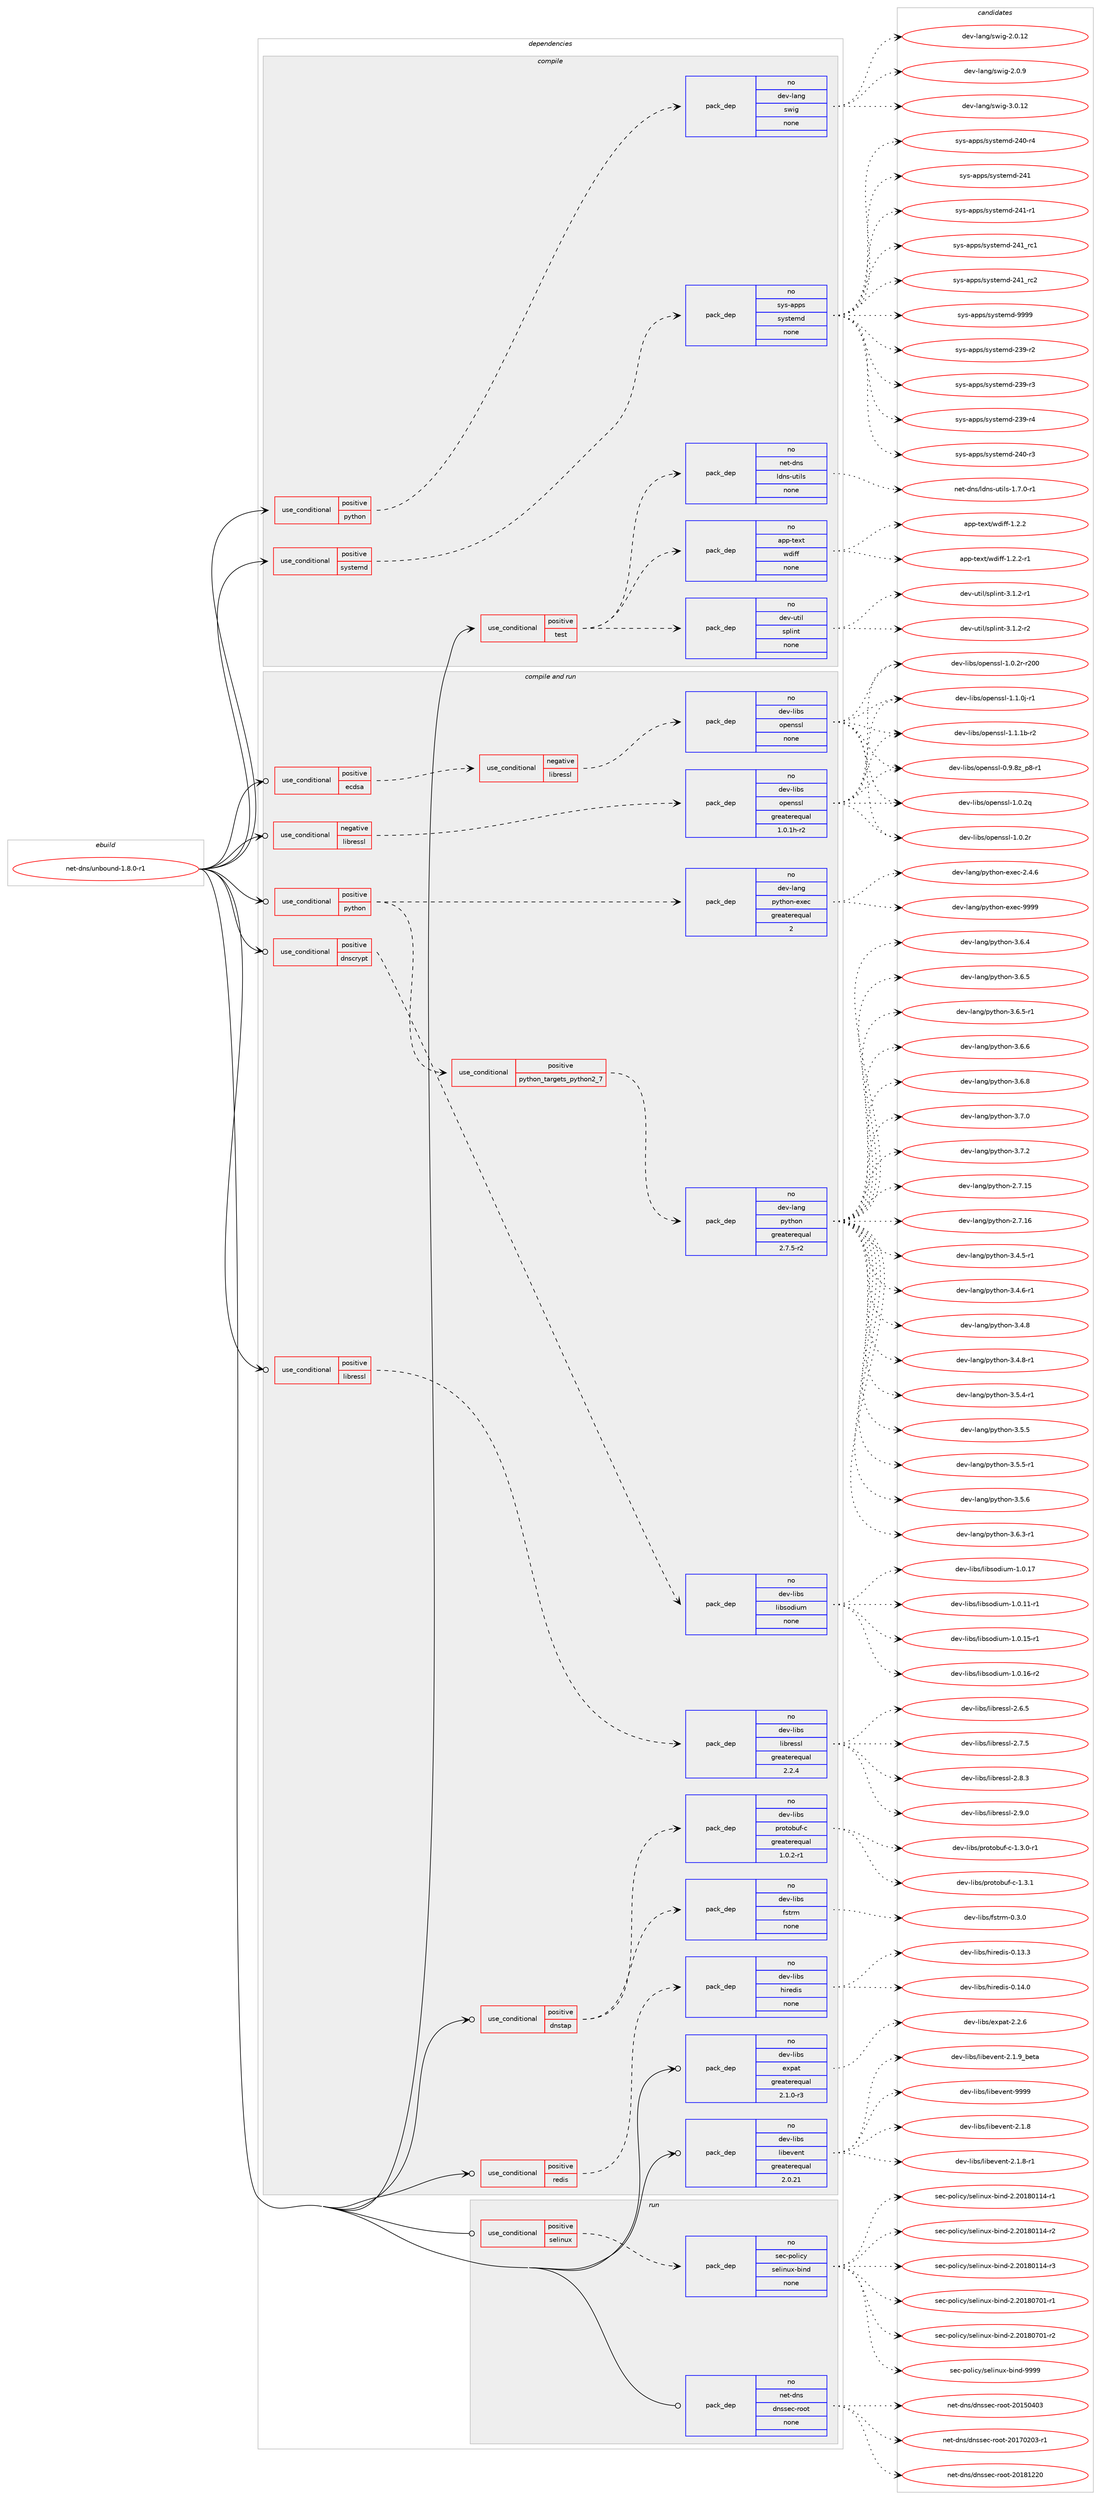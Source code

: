 digraph prolog {

# *************
# Graph options
# *************

newrank=true;
concentrate=true;
compound=true;
graph [rankdir=LR,fontname=Helvetica,fontsize=10,ranksep=1.5];#, ranksep=2.5, nodesep=0.2];
edge  [arrowhead=vee];
node  [fontname=Helvetica,fontsize=10];

# **********
# The ebuild
# **********

subgraph cluster_leftcol {
color=gray;
rank=same;
label=<<i>ebuild</i>>;
id [label="net-dns/unbound-1.8.0-r1", color=red, width=4, href="../net-dns/unbound-1.8.0-r1.svg"];
}

# ****************
# The dependencies
# ****************

subgraph cluster_midcol {
color=gray;
label=<<i>dependencies</i>>;
subgraph cluster_compile {
fillcolor="#eeeeee";
style=filled;
label=<<i>compile</i>>;
subgraph cond444086 {
dependency1651272 [label=<<TABLE BORDER="0" CELLBORDER="1" CELLSPACING="0" CELLPADDING="4"><TR><TD ROWSPAN="3" CELLPADDING="10">use_conditional</TD></TR><TR><TD>positive</TD></TR><TR><TD>python</TD></TR></TABLE>>, shape=none, color=red];
subgraph pack1180443 {
dependency1651273 [label=<<TABLE BORDER="0" CELLBORDER="1" CELLSPACING="0" CELLPADDING="4" WIDTH="220"><TR><TD ROWSPAN="6" CELLPADDING="30">pack_dep</TD></TR><TR><TD WIDTH="110">no</TD></TR><TR><TD>dev-lang</TD></TR><TR><TD>swig</TD></TR><TR><TD>none</TD></TR><TR><TD></TD></TR></TABLE>>, shape=none, color=blue];
}
dependency1651272:e -> dependency1651273:w [weight=20,style="dashed",arrowhead="vee"];
}
id:e -> dependency1651272:w [weight=20,style="solid",arrowhead="vee"];
subgraph cond444087 {
dependency1651274 [label=<<TABLE BORDER="0" CELLBORDER="1" CELLSPACING="0" CELLPADDING="4"><TR><TD ROWSPAN="3" CELLPADDING="10">use_conditional</TD></TR><TR><TD>positive</TD></TR><TR><TD>systemd</TD></TR></TABLE>>, shape=none, color=red];
subgraph pack1180444 {
dependency1651275 [label=<<TABLE BORDER="0" CELLBORDER="1" CELLSPACING="0" CELLPADDING="4" WIDTH="220"><TR><TD ROWSPAN="6" CELLPADDING="30">pack_dep</TD></TR><TR><TD WIDTH="110">no</TD></TR><TR><TD>sys-apps</TD></TR><TR><TD>systemd</TD></TR><TR><TD>none</TD></TR><TR><TD></TD></TR></TABLE>>, shape=none, color=blue];
}
dependency1651274:e -> dependency1651275:w [weight=20,style="dashed",arrowhead="vee"];
}
id:e -> dependency1651274:w [weight=20,style="solid",arrowhead="vee"];
subgraph cond444088 {
dependency1651276 [label=<<TABLE BORDER="0" CELLBORDER="1" CELLSPACING="0" CELLPADDING="4"><TR><TD ROWSPAN="3" CELLPADDING="10">use_conditional</TD></TR><TR><TD>positive</TD></TR><TR><TD>test</TD></TR></TABLE>>, shape=none, color=red];
subgraph pack1180445 {
dependency1651277 [label=<<TABLE BORDER="0" CELLBORDER="1" CELLSPACING="0" CELLPADDING="4" WIDTH="220"><TR><TD ROWSPAN="6" CELLPADDING="30">pack_dep</TD></TR><TR><TD WIDTH="110">no</TD></TR><TR><TD>net-dns</TD></TR><TR><TD>ldns-utils</TD></TR><TR><TD>none</TD></TR><TR><TD></TD></TR></TABLE>>, shape=none, color=blue];
}
dependency1651276:e -> dependency1651277:w [weight=20,style="dashed",arrowhead="vee"];
subgraph pack1180446 {
dependency1651278 [label=<<TABLE BORDER="0" CELLBORDER="1" CELLSPACING="0" CELLPADDING="4" WIDTH="220"><TR><TD ROWSPAN="6" CELLPADDING="30">pack_dep</TD></TR><TR><TD WIDTH="110">no</TD></TR><TR><TD>dev-util</TD></TR><TR><TD>splint</TD></TR><TR><TD>none</TD></TR><TR><TD></TD></TR></TABLE>>, shape=none, color=blue];
}
dependency1651276:e -> dependency1651278:w [weight=20,style="dashed",arrowhead="vee"];
subgraph pack1180447 {
dependency1651279 [label=<<TABLE BORDER="0" CELLBORDER="1" CELLSPACING="0" CELLPADDING="4" WIDTH="220"><TR><TD ROWSPAN="6" CELLPADDING="30">pack_dep</TD></TR><TR><TD WIDTH="110">no</TD></TR><TR><TD>app-text</TD></TR><TR><TD>wdiff</TD></TR><TR><TD>none</TD></TR><TR><TD></TD></TR></TABLE>>, shape=none, color=blue];
}
dependency1651276:e -> dependency1651279:w [weight=20,style="dashed",arrowhead="vee"];
}
id:e -> dependency1651276:w [weight=20,style="solid",arrowhead="vee"];
}
subgraph cluster_compileandrun {
fillcolor="#eeeeee";
style=filled;
label=<<i>compile and run</i>>;
subgraph cond444089 {
dependency1651280 [label=<<TABLE BORDER="0" CELLBORDER="1" CELLSPACING="0" CELLPADDING="4"><TR><TD ROWSPAN="3" CELLPADDING="10">use_conditional</TD></TR><TR><TD>negative</TD></TR><TR><TD>libressl</TD></TR></TABLE>>, shape=none, color=red];
subgraph pack1180448 {
dependency1651281 [label=<<TABLE BORDER="0" CELLBORDER="1" CELLSPACING="0" CELLPADDING="4" WIDTH="220"><TR><TD ROWSPAN="6" CELLPADDING="30">pack_dep</TD></TR><TR><TD WIDTH="110">no</TD></TR><TR><TD>dev-libs</TD></TR><TR><TD>openssl</TD></TR><TR><TD>greaterequal</TD></TR><TR><TD>1.0.1h-r2</TD></TR></TABLE>>, shape=none, color=blue];
}
dependency1651280:e -> dependency1651281:w [weight=20,style="dashed",arrowhead="vee"];
}
id:e -> dependency1651280:w [weight=20,style="solid",arrowhead="odotvee"];
subgraph cond444090 {
dependency1651282 [label=<<TABLE BORDER="0" CELLBORDER="1" CELLSPACING="0" CELLPADDING="4"><TR><TD ROWSPAN="3" CELLPADDING="10">use_conditional</TD></TR><TR><TD>positive</TD></TR><TR><TD>dnscrypt</TD></TR></TABLE>>, shape=none, color=red];
subgraph pack1180449 {
dependency1651283 [label=<<TABLE BORDER="0" CELLBORDER="1" CELLSPACING="0" CELLPADDING="4" WIDTH="220"><TR><TD ROWSPAN="6" CELLPADDING="30">pack_dep</TD></TR><TR><TD WIDTH="110">no</TD></TR><TR><TD>dev-libs</TD></TR><TR><TD>libsodium</TD></TR><TR><TD>none</TD></TR><TR><TD></TD></TR></TABLE>>, shape=none, color=blue];
}
dependency1651282:e -> dependency1651283:w [weight=20,style="dashed",arrowhead="vee"];
}
id:e -> dependency1651282:w [weight=20,style="solid",arrowhead="odotvee"];
subgraph cond444091 {
dependency1651284 [label=<<TABLE BORDER="0" CELLBORDER="1" CELLSPACING="0" CELLPADDING="4"><TR><TD ROWSPAN="3" CELLPADDING="10">use_conditional</TD></TR><TR><TD>positive</TD></TR><TR><TD>dnstap</TD></TR></TABLE>>, shape=none, color=red];
subgraph pack1180450 {
dependency1651285 [label=<<TABLE BORDER="0" CELLBORDER="1" CELLSPACING="0" CELLPADDING="4" WIDTH="220"><TR><TD ROWSPAN="6" CELLPADDING="30">pack_dep</TD></TR><TR><TD WIDTH="110">no</TD></TR><TR><TD>dev-libs</TD></TR><TR><TD>fstrm</TD></TR><TR><TD>none</TD></TR><TR><TD></TD></TR></TABLE>>, shape=none, color=blue];
}
dependency1651284:e -> dependency1651285:w [weight=20,style="dashed",arrowhead="vee"];
subgraph pack1180451 {
dependency1651286 [label=<<TABLE BORDER="0" CELLBORDER="1" CELLSPACING="0" CELLPADDING="4" WIDTH="220"><TR><TD ROWSPAN="6" CELLPADDING="30">pack_dep</TD></TR><TR><TD WIDTH="110">no</TD></TR><TR><TD>dev-libs</TD></TR><TR><TD>protobuf-c</TD></TR><TR><TD>greaterequal</TD></TR><TR><TD>1.0.2-r1</TD></TR></TABLE>>, shape=none, color=blue];
}
dependency1651284:e -> dependency1651286:w [weight=20,style="dashed",arrowhead="vee"];
}
id:e -> dependency1651284:w [weight=20,style="solid",arrowhead="odotvee"];
subgraph cond444092 {
dependency1651287 [label=<<TABLE BORDER="0" CELLBORDER="1" CELLSPACING="0" CELLPADDING="4"><TR><TD ROWSPAN="3" CELLPADDING="10">use_conditional</TD></TR><TR><TD>positive</TD></TR><TR><TD>ecdsa</TD></TR></TABLE>>, shape=none, color=red];
subgraph cond444093 {
dependency1651288 [label=<<TABLE BORDER="0" CELLBORDER="1" CELLSPACING="0" CELLPADDING="4"><TR><TD ROWSPAN="3" CELLPADDING="10">use_conditional</TD></TR><TR><TD>negative</TD></TR><TR><TD>libressl</TD></TR></TABLE>>, shape=none, color=red];
subgraph pack1180452 {
dependency1651289 [label=<<TABLE BORDER="0" CELLBORDER="1" CELLSPACING="0" CELLPADDING="4" WIDTH="220"><TR><TD ROWSPAN="6" CELLPADDING="30">pack_dep</TD></TR><TR><TD WIDTH="110">no</TD></TR><TR><TD>dev-libs</TD></TR><TR><TD>openssl</TD></TR><TR><TD>none</TD></TR><TR><TD></TD></TR></TABLE>>, shape=none, color=blue];
}
dependency1651288:e -> dependency1651289:w [weight=20,style="dashed",arrowhead="vee"];
}
dependency1651287:e -> dependency1651288:w [weight=20,style="dashed",arrowhead="vee"];
}
id:e -> dependency1651287:w [weight=20,style="solid",arrowhead="odotvee"];
subgraph cond444094 {
dependency1651290 [label=<<TABLE BORDER="0" CELLBORDER="1" CELLSPACING="0" CELLPADDING="4"><TR><TD ROWSPAN="3" CELLPADDING="10">use_conditional</TD></TR><TR><TD>positive</TD></TR><TR><TD>libressl</TD></TR></TABLE>>, shape=none, color=red];
subgraph pack1180453 {
dependency1651291 [label=<<TABLE BORDER="0" CELLBORDER="1" CELLSPACING="0" CELLPADDING="4" WIDTH="220"><TR><TD ROWSPAN="6" CELLPADDING="30">pack_dep</TD></TR><TR><TD WIDTH="110">no</TD></TR><TR><TD>dev-libs</TD></TR><TR><TD>libressl</TD></TR><TR><TD>greaterequal</TD></TR><TR><TD>2.2.4</TD></TR></TABLE>>, shape=none, color=blue];
}
dependency1651290:e -> dependency1651291:w [weight=20,style="dashed",arrowhead="vee"];
}
id:e -> dependency1651290:w [weight=20,style="solid",arrowhead="odotvee"];
subgraph cond444095 {
dependency1651292 [label=<<TABLE BORDER="0" CELLBORDER="1" CELLSPACING="0" CELLPADDING="4"><TR><TD ROWSPAN="3" CELLPADDING="10">use_conditional</TD></TR><TR><TD>positive</TD></TR><TR><TD>python</TD></TR></TABLE>>, shape=none, color=red];
subgraph cond444096 {
dependency1651293 [label=<<TABLE BORDER="0" CELLBORDER="1" CELLSPACING="0" CELLPADDING="4"><TR><TD ROWSPAN="3" CELLPADDING="10">use_conditional</TD></TR><TR><TD>positive</TD></TR><TR><TD>python_targets_python2_7</TD></TR></TABLE>>, shape=none, color=red];
subgraph pack1180454 {
dependency1651294 [label=<<TABLE BORDER="0" CELLBORDER="1" CELLSPACING="0" CELLPADDING="4" WIDTH="220"><TR><TD ROWSPAN="6" CELLPADDING="30">pack_dep</TD></TR><TR><TD WIDTH="110">no</TD></TR><TR><TD>dev-lang</TD></TR><TR><TD>python</TD></TR><TR><TD>greaterequal</TD></TR><TR><TD>2.7.5-r2</TD></TR></TABLE>>, shape=none, color=blue];
}
dependency1651293:e -> dependency1651294:w [weight=20,style="dashed",arrowhead="vee"];
}
dependency1651292:e -> dependency1651293:w [weight=20,style="dashed",arrowhead="vee"];
subgraph pack1180455 {
dependency1651295 [label=<<TABLE BORDER="0" CELLBORDER="1" CELLSPACING="0" CELLPADDING="4" WIDTH="220"><TR><TD ROWSPAN="6" CELLPADDING="30">pack_dep</TD></TR><TR><TD WIDTH="110">no</TD></TR><TR><TD>dev-lang</TD></TR><TR><TD>python-exec</TD></TR><TR><TD>greaterequal</TD></TR><TR><TD>2</TD></TR></TABLE>>, shape=none, color=blue];
}
dependency1651292:e -> dependency1651295:w [weight=20,style="dashed",arrowhead="vee"];
}
id:e -> dependency1651292:w [weight=20,style="solid",arrowhead="odotvee"];
subgraph cond444097 {
dependency1651296 [label=<<TABLE BORDER="0" CELLBORDER="1" CELLSPACING="0" CELLPADDING="4"><TR><TD ROWSPAN="3" CELLPADDING="10">use_conditional</TD></TR><TR><TD>positive</TD></TR><TR><TD>redis</TD></TR></TABLE>>, shape=none, color=red];
subgraph pack1180456 {
dependency1651297 [label=<<TABLE BORDER="0" CELLBORDER="1" CELLSPACING="0" CELLPADDING="4" WIDTH="220"><TR><TD ROWSPAN="6" CELLPADDING="30">pack_dep</TD></TR><TR><TD WIDTH="110">no</TD></TR><TR><TD>dev-libs</TD></TR><TR><TD>hiredis</TD></TR><TR><TD>none</TD></TR><TR><TD></TD></TR></TABLE>>, shape=none, color=blue];
}
dependency1651296:e -> dependency1651297:w [weight=20,style="dashed",arrowhead="vee"];
}
id:e -> dependency1651296:w [weight=20,style="solid",arrowhead="odotvee"];
subgraph pack1180457 {
dependency1651298 [label=<<TABLE BORDER="0" CELLBORDER="1" CELLSPACING="0" CELLPADDING="4" WIDTH="220"><TR><TD ROWSPAN="6" CELLPADDING="30">pack_dep</TD></TR><TR><TD WIDTH="110">no</TD></TR><TR><TD>dev-libs</TD></TR><TR><TD>expat</TD></TR><TR><TD>greaterequal</TD></TR><TR><TD>2.1.0-r3</TD></TR></TABLE>>, shape=none, color=blue];
}
id:e -> dependency1651298:w [weight=20,style="solid",arrowhead="odotvee"];
subgraph pack1180458 {
dependency1651299 [label=<<TABLE BORDER="0" CELLBORDER="1" CELLSPACING="0" CELLPADDING="4" WIDTH="220"><TR><TD ROWSPAN="6" CELLPADDING="30">pack_dep</TD></TR><TR><TD WIDTH="110">no</TD></TR><TR><TD>dev-libs</TD></TR><TR><TD>libevent</TD></TR><TR><TD>greaterequal</TD></TR><TR><TD>2.0.21</TD></TR></TABLE>>, shape=none, color=blue];
}
id:e -> dependency1651299:w [weight=20,style="solid",arrowhead="odotvee"];
}
subgraph cluster_run {
fillcolor="#eeeeee";
style=filled;
label=<<i>run</i>>;
subgraph cond444098 {
dependency1651300 [label=<<TABLE BORDER="0" CELLBORDER="1" CELLSPACING="0" CELLPADDING="4"><TR><TD ROWSPAN="3" CELLPADDING="10">use_conditional</TD></TR><TR><TD>positive</TD></TR><TR><TD>selinux</TD></TR></TABLE>>, shape=none, color=red];
subgraph pack1180459 {
dependency1651301 [label=<<TABLE BORDER="0" CELLBORDER="1" CELLSPACING="0" CELLPADDING="4" WIDTH="220"><TR><TD ROWSPAN="6" CELLPADDING="30">pack_dep</TD></TR><TR><TD WIDTH="110">no</TD></TR><TR><TD>sec-policy</TD></TR><TR><TD>selinux-bind</TD></TR><TR><TD>none</TD></TR><TR><TD></TD></TR></TABLE>>, shape=none, color=blue];
}
dependency1651300:e -> dependency1651301:w [weight=20,style="dashed",arrowhead="vee"];
}
id:e -> dependency1651300:w [weight=20,style="solid",arrowhead="odot"];
subgraph pack1180460 {
dependency1651302 [label=<<TABLE BORDER="0" CELLBORDER="1" CELLSPACING="0" CELLPADDING="4" WIDTH="220"><TR><TD ROWSPAN="6" CELLPADDING="30">pack_dep</TD></TR><TR><TD WIDTH="110">no</TD></TR><TR><TD>net-dns</TD></TR><TR><TD>dnssec-root</TD></TR><TR><TD>none</TD></TR><TR><TD></TD></TR></TABLE>>, shape=none, color=blue];
}
id:e -> dependency1651302:w [weight=20,style="solid",arrowhead="odot"];
}
}

# **************
# The candidates
# **************

subgraph cluster_choices {
rank=same;
color=gray;
label=<<i>candidates</i>>;

subgraph choice1180443 {
color=black;
nodesep=1;
choice10010111845108971101034711511910510345504648464950 [label="dev-lang/swig-2.0.12", color=red, width=4,href="../dev-lang/swig-2.0.12.svg"];
choice100101118451089711010347115119105103455046484657 [label="dev-lang/swig-2.0.9", color=red, width=4,href="../dev-lang/swig-2.0.9.svg"];
choice10010111845108971101034711511910510345514648464950 [label="dev-lang/swig-3.0.12", color=red, width=4,href="../dev-lang/swig-3.0.12.svg"];
dependency1651273:e -> choice10010111845108971101034711511910510345504648464950:w [style=dotted,weight="100"];
dependency1651273:e -> choice100101118451089711010347115119105103455046484657:w [style=dotted,weight="100"];
dependency1651273:e -> choice10010111845108971101034711511910510345514648464950:w [style=dotted,weight="100"];
}
subgraph choice1180444 {
color=black;
nodesep=1;
choice115121115459711211211547115121115116101109100455051574511450 [label="sys-apps/systemd-239-r2", color=red, width=4,href="../sys-apps/systemd-239-r2.svg"];
choice115121115459711211211547115121115116101109100455051574511451 [label="sys-apps/systemd-239-r3", color=red, width=4,href="../sys-apps/systemd-239-r3.svg"];
choice115121115459711211211547115121115116101109100455051574511452 [label="sys-apps/systemd-239-r4", color=red, width=4,href="../sys-apps/systemd-239-r4.svg"];
choice115121115459711211211547115121115116101109100455052484511451 [label="sys-apps/systemd-240-r3", color=red, width=4,href="../sys-apps/systemd-240-r3.svg"];
choice115121115459711211211547115121115116101109100455052484511452 [label="sys-apps/systemd-240-r4", color=red, width=4,href="../sys-apps/systemd-240-r4.svg"];
choice11512111545971121121154711512111511610110910045505249 [label="sys-apps/systemd-241", color=red, width=4,href="../sys-apps/systemd-241.svg"];
choice115121115459711211211547115121115116101109100455052494511449 [label="sys-apps/systemd-241-r1", color=red, width=4,href="../sys-apps/systemd-241-r1.svg"];
choice11512111545971121121154711512111511610110910045505249951149949 [label="sys-apps/systemd-241_rc1", color=red, width=4,href="../sys-apps/systemd-241_rc1.svg"];
choice11512111545971121121154711512111511610110910045505249951149950 [label="sys-apps/systemd-241_rc2", color=red, width=4,href="../sys-apps/systemd-241_rc2.svg"];
choice1151211154597112112115471151211151161011091004557575757 [label="sys-apps/systemd-9999", color=red, width=4,href="../sys-apps/systemd-9999.svg"];
dependency1651275:e -> choice115121115459711211211547115121115116101109100455051574511450:w [style=dotted,weight="100"];
dependency1651275:e -> choice115121115459711211211547115121115116101109100455051574511451:w [style=dotted,weight="100"];
dependency1651275:e -> choice115121115459711211211547115121115116101109100455051574511452:w [style=dotted,weight="100"];
dependency1651275:e -> choice115121115459711211211547115121115116101109100455052484511451:w [style=dotted,weight="100"];
dependency1651275:e -> choice115121115459711211211547115121115116101109100455052484511452:w [style=dotted,weight="100"];
dependency1651275:e -> choice11512111545971121121154711512111511610110910045505249:w [style=dotted,weight="100"];
dependency1651275:e -> choice115121115459711211211547115121115116101109100455052494511449:w [style=dotted,weight="100"];
dependency1651275:e -> choice11512111545971121121154711512111511610110910045505249951149949:w [style=dotted,weight="100"];
dependency1651275:e -> choice11512111545971121121154711512111511610110910045505249951149950:w [style=dotted,weight="100"];
dependency1651275:e -> choice1151211154597112112115471151211151161011091004557575757:w [style=dotted,weight="100"];
}
subgraph choice1180445 {
color=black;
nodesep=1;
choice1101011164510011011547108100110115451171161051081154549465546484511449 [label="net-dns/ldns-utils-1.7.0-r1", color=red, width=4,href="../net-dns/ldns-utils-1.7.0-r1.svg"];
dependency1651277:e -> choice1101011164510011011547108100110115451171161051081154549465546484511449:w [style=dotted,weight="100"];
}
subgraph choice1180446 {
color=black;
nodesep=1;
choice10010111845117116105108471151121081051101164551464946504511449 [label="dev-util/splint-3.1.2-r1", color=red, width=4,href="../dev-util/splint-3.1.2-r1.svg"];
choice10010111845117116105108471151121081051101164551464946504511450 [label="dev-util/splint-3.1.2-r2", color=red, width=4,href="../dev-util/splint-3.1.2-r2.svg"];
dependency1651278:e -> choice10010111845117116105108471151121081051101164551464946504511449:w [style=dotted,weight="100"];
dependency1651278:e -> choice10010111845117116105108471151121081051101164551464946504511450:w [style=dotted,weight="100"];
}
subgraph choice1180447 {
color=black;
nodesep=1;
choice971121124511610112011647119100105102102454946504650 [label="app-text/wdiff-1.2.2", color=red, width=4,href="../app-text/wdiff-1.2.2.svg"];
choice9711211245116101120116471191001051021024549465046504511449 [label="app-text/wdiff-1.2.2-r1", color=red, width=4,href="../app-text/wdiff-1.2.2-r1.svg"];
dependency1651279:e -> choice971121124511610112011647119100105102102454946504650:w [style=dotted,weight="100"];
dependency1651279:e -> choice9711211245116101120116471191001051021024549465046504511449:w [style=dotted,weight="100"];
}
subgraph choice1180448 {
color=black;
nodesep=1;
choice10010111845108105981154711111210111011511510845484657465612295112564511449 [label="dev-libs/openssl-0.9.8z_p8-r1", color=red, width=4,href="../dev-libs/openssl-0.9.8z_p8-r1.svg"];
choice100101118451081059811547111112101110115115108454946484650113 [label="dev-libs/openssl-1.0.2q", color=red, width=4,href="../dev-libs/openssl-1.0.2q.svg"];
choice100101118451081059811547111112101110115115108454946484650114 [label="dev-libs/openssl-1.0.2r", color=red, width=4,href="../dev-libs/openssl-1.0.2r.svg"];
choice10010111845108105981154711111210111011511510845494648465011445114504848 [label="dev-libs/openssl-1.0.2r-r200", color=red, width=4,href="../dev-libs/openssl-1.0.2r-r200.svg"];
choice1001011184510810598115471111121011101151151084549464946481064511449 [label="dev-libs/openssl-1.1.0j-r1", color=red, width=4,href="../dev-libs/openssl-1.1.0j-r1.svg"];
choice100101118451081059811547111112101110115115108454946494649984511450 [label="dev-libs/openssl-1.1.1b-r2", color=red, width=4,href="../dev-libs/openssl-1.1.1b-r2.svg"];
dependency1651281:e -> choice10010111845108105981154711111210111011511510845484657465612295112564511449:w [style=dotted,weight="100"];
dependency1651281:e -> choice100101118451081059811547111112101110115115108454946484650113:w [style=dotted,weight="100"];
dependency1651281:e -> choice100101118451081059811547111112101110115115108454946484650114:w [style=dotted,weight="100"];
dependency1651281:e -> choice10010111845108105981154711111210111011511510845494648465011445114504848:w [style=dotted,weight="100"];
dependency1651281:e -> choice1001011184510810598115471111121011101151151084549464946481064511449:w [style=dotted,weight="100"];
dependency1651281:e -> choice100101118451081059811547111112101110115115108454946494649984511450:w [style=dotted,weight="100"];
}
subgraph choice1180449 {
color=black;
nodesep=1;
choice10010111845108105981154710810598115111100105117109454946484649494511449 [label="dev-libs/libsodium-1.0.11-r1", color=red, width=4,href="../dev-libs/libsodium-1.0.11-r1.svg"];
choice10010111845108105981154710810598115111100105117109454946484649534511449 [label="dev-libs/libsodium-1.0.15-r1", color=red, width=4,href="../dev-libs/libsodium-1.0.15-r1.svg"];
choice10010111845108105981154710810598115111100105117109454946484649544511450 [label="dev-libs/libsodium-1.0.16-r2", color=red, width=4,href="../dev-libs/libsodium-1.0.16-r2.svg"];
choice1001011184510810598115471081059811511110010511710945494648464955 [label="dev-libs/libsodium-1.0.17", color=red, width=4,href="../dev-libs/libsodium-1.0.17.svg"];
dependency1651283:e -> choice10010111845108105981154710810598115111100105117109454946484649494511449:w [style=dotted,weight="100"];
dependency1651283:e -> choice10010111845108105981154710810598115111100105117109454946484649534511449:w [style=dotted,weight="100"];
dependency1651283:e -> choice10010111845108105981154710810598115111100105117109454946484649544511450:w [style=dotted,weight="100"];
dependency1651283:e -> choice1001011184510810598115471081059811511110010511710945494648464955:w [style=dotted,weight="100"];
}
subgraph choice1180450 {
color=black;
nodesep=1;
choice100101118451081059811547102115116114109454846514648 [label="dev-libs/fstrm-0.3.0", color=red, width=4,href="../dev-libs/fstrm-0.3.0.svg"];
dependency1651285:e -> choice100101118451081059811547102115116114109454846514648:w [style=dotted,weight="100"];
}
subgraph choice1180451 {
color=black;
nodesep=1;
choice1001011184510810598115471121141111161119811710245994549465146484511449 [label="dev-libs/protobuf-c-1.3.0-r1", color=red, width=4,href="../dev-libs/protobuf-c-1.3.0-r1.svg"];
choice100101118451081059811547112114111116111981171024599454946514649 [label="dev-libs/protobuf-c-1.3.1", color=red, width=4,href="../dev-libs/protobuf-c-1.3.1.svg"];
dependency1651286:e -> choice1001011184510810598115471121141111161119811710245994549465146484511449:w [style=dotted,weight="100"];
dependency1651286:e -> choice100101118451081059811547112114111116111981171024599454946514649:w [style=dotted,weight="100"];
}
subgraph choice1180452 {
color=black;
nodesep=1;
choice10010111845108105981154711111210111011511510845484657465612295112564511449 [label="dev-libs/openssl-0.9.8z_p8-r1", color=red, width=4,href="../dev-libs/openssl-0.9.8z_p8-r1.svg"];
choice100101118451081059811547111112101110115115108454946484650113 [label="dev-libs/openssl-1.0.2q", color=red, width=4,href="../dev-libs/openssl-1.0.2q.svg"];
choice100101118451081059811547111112101110115115108454946484650114 [label="dev-libs/openssl-1.0.2r", color=red, width=4,href="../dev-libs/openssl-1.0.2r.svg"];
choice10010111845108105981154711111210111011511510845494648465011445114504848 [label="dev-libs/openssl-1.0.2r-r200", color=red, width=4,href="../dev-libs/openssl-1.0.2r-r200.svg"];
choice1001011184510810598115471111121011101151151084549464946481064511449 [label="dev-libs/openssl-1.1.0j-r1", color=red, width=4,href="../dev-libs/openssl-1.1.0j-r1.svg"];
choice100101118451081059811547111112101110115115108454946494649984511450 [label="dev-libs/openssl-1.1.1b-r2", color=red, width=4,href="../dev-libs/openssl-1.1.1b-r2.svg"];
dependency1651289:e -> choice10010111845108105981154711111210111011511510845484657465612295112564511449:w [style=dotted,weight="100"];
dependency1651289:e -> choice100101118451081059811547111112101110115115108454946484650113:w [style=dotted,weight="100"];
dependency1651289:e -> choice100101118451081059811547111112101110115115108454946484650114:w [style=dotted,weight="100"];
dependency1651289:e -> choice10010111845108105981154711111210111011511510845494648465011445114504848:w [style=dotted,weight="100"];
dependency1651289:e -> choice1001011184510810598115471111121011101151151084549464946481064511449:w [style=dotted,weight="100"];
dependency1651289:e -> choice100101118451081059811547111112101110115115108454946494649984511450:w [style=dotted,weight="100"];
}
subgraph choice1180453 {
color=black;
nodesep=1;
choice10010111845108105981154710810598114101115115108455046544653 [label="dev-libs/libressl-2.6.5", color=red, width=4,href="../dev-libs/libressl-2.6.5.svg"];
choice10010111845108105981154710810598114101115115108455046554653 [label="dev-libs/libressl-2.7.5", color=red, width=4,href="../dev-libs/libressl-2.7.5.svg"];
choice10010111845108105981154710810598114101115115108455046564651 [label="dev-libs/libressl-2.8.3", color=red, width=4,href="../dev-libs/libressl-2.8.3.svg"];
choice10010111845108105981154710810598114101115115108455046574648 [label="dev-libs/libressl-2.9.0", color=red, width=4,href="../dev-libs/libressl-2.9.0.svg"];
dependency1651291:e -> choice10010111845108105981154710810598114101115115108455046544653:w [style=dotted,weight="100"];
dependency1651291:e -> choice10010111845108105981154710810598114101115115108455046554653:w [style=dotted,weight="100"];
dependency1651291:e -> choice10010111845108105981154710810598114101115115108455046564651:w [style=dotted,weight="100"];
dependency1651291:e -> choice10010111845108105981154710810598114101115115108455046574648:w [style=dotted,weight="100"];
}
subgraph choice1180454 {
color=black;
nodesep=1;
choice10010111845108971101034711212111610411111045504655464953 [label="dev-lang/python-2.7.15", color=red, width=4,href="../dev-lang/python-2.7.15.svg"];
choice10010111845108971101034711212111610411111045504655464954 [label="dev-lang/python-2.7.16", color=red, width=4,href="../dev-lang/python-2.7.16.svg"];
choice1001011184510897110103471121211161041111104551465246534511449 [label="dev-lang/python-3.4.5-r1", color=red, width=4,href="../dev-lang/python-3.4.5-r1.svg"];
choice1001011184510897110103471121211161041111104551465246544511449 [label="dev-lang/python-3.4.6-r1", color=red, width=4,href="../dev-lang/python-3.4.6-r1.svg"];
choice100101118451089711010347112121116104111110455146524656 [label="dev-lang/python-3.4.8", color=red, width=4,href="../dev-lang/python-3.4.8.svg"];
choice1001011184510897110103471121211161041111104551465246564511449 [label="dev-lang/python-3.4.8-r1", color=red, width=4,href="../dev-lang/python-3.4.8-r1.svg"];
choice1001011184510897110103471121211161041111104551465346524511449 [label="dev-lang/python-3.5.4-r1", color=red, width=4,href="../dev-lang/python-3.5.4-r1.svg"];
choice100101118451089711010347112121116104111110455146534653 [label="dev-lang/python-3.5.5", color=red, width=4,href="../dev-lang/python-3.5.5.svg"];
choice1001011184510897110103471121211161041111104551465346534511449 [label="dev-lang/python-3.5.5-r1", color=red, width=4,href="../dev-lang/python-3.5.5-r1.svg"];
choice100101118451089711010347112121116104111110455146534654 [label="dev-lang/python-3.5.6", color=red, width=4,href="../dev-lang/python-3.5.6.svg"];
choice1001011184510897110103471121211161041111104551465446514511449 [label="dev-lang/python-3.6.3-r1", color=red, width=4,href="../dev-lang/python-3.6.3-r1.svg"];
choice100101118451089711010347112121116104111110455146544652 [label="dev-lang/python-3.6.4", color=red, width=4,href="../dev-lang/python-3.6.4.svg"];
choice100101118451089711010347112121116104111110455146544653 [label="dev-lang/python-3.6.5", color=red, width=4,href="../dev-lang/python-3.6.5.svg"];
choice1001011184510897110103471121211161041111104551465446534511449 [label="dev-lang/python-3.6.5-r1", color=red, width=4,href="../dev-lang/python-3.6.5-r1.svg"];
choice100101118451089711010347112121116104111110455146544654 [label="dev-lang/python-3.6.6", color=red, width=4,href="../dev-lang/python-3.6.6.svg"];
choice100101118451089711010347112121116104111110455146544656 [label="dev-lang/python-3.6.8", color=red, width=4,href="../dev-lang/python-3.6.8.svg"];
choice100101118451089711010347112121116104111110455146554648 [label="dev-lang/python-3.7.0", color=red, width=4,href="../dev-lang/python-3.7.0.svg"];
choice100101118451089711010347112121116104111110455146554650 [label="dev-lang/python-3.7.2", color=red, width=4,href="../dev-lang/python-3.7.2.svg"];
dependency1651294:e -> choice10010111845108971101034711212111610411111045504655464953:w [style=dotted,weight="100"];
dependency1651294:e -> choice10010111845108971101034711212111610411111045504655464954:w [style=dotted,weight="100"];
dependency1651294:e -> choice1001011184510897110103471121211161041111104551465246534511449:w [style=dotted,weight="100"];
dependency1651294:e -> choice1001011184510897110103471121211161041111104551465246544511449:w [style=dotted,weight="100"];
dependency1651294:e -> choice100101118451089711010347112121116104111110455146524656:w [style=dotted,weight="100"];
dependency1651294:e -> choice1001011184510897110103471121211161041111104551465246564511449:w [style=dotted,weight="100"];
dependency1651294:e -> choice1001011184510897110103471121211161041111104551465346524511449:w [style=dotted,weight="100"];
dependency1651294:e -> choice100101118451089711010347112121116104111110455146534653:w [style=dotted,weight="100"];
dependency1651294:e -> choice1001011184510897110103471121211161041111104551465346534511449:w [style=dotted,weight="100"];
dependency1651294:e -> choice100101118451089711010347112121116104111110455146534654:w [style=dotted,weight="100"];
dependency1651294:e -> choice1001011184510897110103471121211161041111104551465446514511449:w [style=dotted,weight="100"];
dependency1651294:e -> choice100101118451089711010347112121116104111110455146544652:w [style=dotted,weight="100"];
dependency1651294:e -> choice100101118451089711010347112121116104111110455146544653:w [style=dotted,weight="100"];
dependency1651294:e -> choice1001011184510897110103471121211161041111104551465446534511449:w [style=dotted,weight="100"];
dependency1651294:e -> choice100101118451089711010347112121116104111110455146544654:w [style=dotted,weight="100"];
dependency1651294:e -> choice100101118451089711010347112121116104111110455146544656:w [style=dotted,weight="100"];
dependency1651294:e -> choice100101118451089711010347112121116104111110455146554648:w [style=dotted,weight="100"];
dependency1651294:e -> choice100101118451089711010347112121116104111110455146554650:w [style=dotted,weight="100"];
}
subgraph choice1180455 {
color=black;
nodesep=1;
choice1001011184510897110103471121211161041111104510112010199455046524654 [label="dev-lang/python-exec-2.4.6", color=red, width=4,href="../dev-lang/python-exec-2.4.6.svg"];
choice10010111845108971101034711212111610411111045101120101994557575757 [label="dev-lang/python-exec-9999", color=red, width=4,href="../dev-lang/python-exec-9999.svg"];
dependency1651295:e -> choice1001011184510897110103471121211161041111104510112010199455046524654:w [style=dotted,weight="100"];
dependency1651295:e -> choice10010111845108971101034711212111610411111045101120101994557575757:w [style=dotted,weight="100"];
}
subgraph choice1180456 {
color=black;
nodesep=1;
choice10010111845108105981154710410511410110010511545484649514651 [label="dev-libs/hiredis-0.13.3", color=red, width=4,href="../dev-libs/hiredis-0.13.3.svg"];
choice10010111845108105981154710410511410110010511545484649524648 [label="dev-libs/hiredis-0.14.0", color=red, width=4,href="../dev-libs/hiredis-0.14.0.svg"];
dependency1651297:e -> choice10010111845108105981154710410511410110010511545484649514651:w [style=dotted,weight="100"];
dependency1651297:e -> choice10010111845108105981154710410511410110010511545484649524648:w [style=dotted,weight="100"];
}
subgraph choice1180457 {
color=black;
nodesep=1;
choice10010111845108105981154710112011297116455046504654 [label="dev-libs/expat-2.2.6", color=red, width=4,href="../dev-libs/expat-2.2.6.svg"];
dependency1651298:e -> choice10010111845108105981154710112011297116455046504654:w [style=dotted,weight="100"];
}
subgraph choice1180458 {
color=black;
nodesep=1;
choice10010111845108105981154710810598101118101110116455046494656 [label="dev-libs/libevent-2.1.8", color=red, width=4,href="../dev-libs/libevent-2.1.8.svg"];
choice100101118451081059811547108105981011181011101164550464946564511449 [label="dev-libs/libevent-2.1.8-r1", color=red, width=4,href="../dev-libs/libevent-2.1.8-r1.svg"];
choice10010111845108105981154710810598101118101110116455046494657959810111697 [label="dev-libs/libevent-2.1.9_beta", color=red, width=4,href="../dev-libs/libevent-2.1.9_beta.svg"];
choice100101118451081059811547108105981011181011101164557575757 [label="dev-libs/libevent-9999", color=red, width=4,href="../dev-libs/libevent-9999.svg"];
dependency1651299:e -> choice10010111845108105981154710810598101118101110116455046494656:w [style=dotted,weight="100"];
dependency1651299:e -> choice100101118451081059811547108105981011181011101164550464946564511449:w [style=dotted,weight="100"];
dependency1651299:e -> choice10010111845108105981154710810598101118101110116455046494657959810111697:w [style=dotted,weight="100"];
dependency1651299:e -> choice100101118451081059811547108105981011181011101164557575757:w [style=dotted,weight="100"];
}
subgraph choice1180459 {
color=black;
nodesep=1;
choice11510199451121111081059912147115101108105110117120459810511010045504650484956484949524511449 [label="sec-policy/selinux-bind-2.20180114-r1", color=red, width=4,href="../sec-policy/selinux-bind-2.20180114-r1.svg"];
choice11510199451121111081059912147115101108105110117120459810511010045504650484956484949524511450 [label="sec-policy/selinux-bind-2.20180114-r2", color=red, width=4,href="../sec-policy/selinux-bind-2.20180114-r2.svg"];
choice11510199451121111081059912147115101108105110117120459810511010045504650484956484949524511451 [label="sec-policy/selinux-bind-2.20180114-r3", color=red, width=4,href="../sec-policy/selinux-bind-2.20180114-r3.svg"];
choice11510199451121111081059912147115101108105110117120459810511010045504650484956485548494511449 [label="sec-policy/selinux-bind-2.20180701-r1", color=red, width=4,href="../sec-policy/selinux-bind-2.20180701-r1.svg"];
choice11510199451121111081059912147115101108105110117120459810511010045504650484956485548494511450 [label="sec-policy/selinux-bind-2.20180701-r2", color=red, width=4,href="../sec-policy/selinux-bind-2.20180701-r2.svg"];
choice1151019945112111108105991214711510110810511011712045981051101004557575757 [label="sec-policy/selinux-bind-9999", color=red, width=4,href="../sec-policy/selinux-bind-9999.svg"];
dependency1651301:e -> choice11510199451121111081059912147115101108105110117120459810511010045504650484956484949524511449:w [style=dotted,weight="100"];
dependency1651301:e -> choice11510199451121111081059912147115101108105110117120459810511010045504650484956484949524511450:w [style=dotted,weight="100"];
dependency1651301:e -> choice11510199451121111081059912147115101108105110117120459810511010045504650484956484949524511451:w [style=dotted,weight="100"];
dependency1651301:e -> choice11510199451121111081059912147115101108105110117120459810511010045504650484956485548494511449:w [style=dotted,weight="100"];
dependency1651301:e -> choice11510199451121111081059912147115101108105110117120459810511010045504650484956485548494511450:w [style=dotted,weight="100"];
dependency1651301:e -> choice1151019945112111108105991214711510110810511011712045981051101004557575757:w [style=dotted,weight="100"];
}
subgraph choice1180460 {
color=black;
nodesep=1;
choice11010111645100110115471001101151151019945114111111116455048495348524851 [label="net-dns/dnssec-root-20150403", color=red, width=4,href="../net-dns/dnssec-root-20150403.svg"];
choice110101116451001101154710011011511510199451141111111164550484955485048514511449 [label="net-dns/dnssec-root-20170203-r1", color=red, width=4,href="../net-dns/dnssec-root-20170203-r1.svg"];
choice11010111645100110115471001101151151019945114111111116455048495649505048 [label="net-dns/dnssec-root-20181220", color=red, width=4,href="../net-dns/dnssec-root-20181220.svg"];
dependency1651302:e -> choice11010111645100110115471001101151151019945114111111116455048495348524851:w [style=dotted,weight="100"];
dependency1651302:e -> choice110101116451001101154710011011511510199451141111111164550484955485048514511449:w [style=dotted,weight="100"];
dependency1651302:e -> choice11010111645100110115471001101151151019945114111111116455048495649505048:w [style=dotted,weight="100"];
}
}

}
